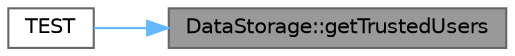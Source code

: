 digraph "DataStorage::getTrustedUsers"
{
 // LATEX_PDF_SIZE
  bgcolor="transparent";
  edge [fontname=Helvetica,fontsize=10,labelfontname=Helvetica,labelfontsize=10];
  node [fontname=Helvetica,fontsize=10,shape=box,height=0.2,width=0.4];
  rankdir="RL";
  Node1 [id="Node000001",label="DataStorage::getTrustedUsers",height=0.2,width=0.4,color="gray40", fillcolor="grey60", style="filled", fontcolor="black",tooltip="Возвращает список доверенных пользователей."];
  Node1 -> Node2 [id="edge1_Node000001_Node000002",dir="back",color="steelblue1",style="solid",tooltip=" "];
  Node2 [id="Node000002",label="TEST",height=0.2,width=0.4,color="grey40", fillcolor="white", style="filled",URL="$group__storage__tests.html#gac8e18d84c408397a1f0a29566129c091",tooltip=" "];
}

